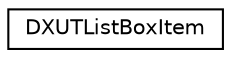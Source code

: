 digraph G
{
  edge [fontname="Helvetica",fontsize="10",labelfontname="Helvetica",labelfontsize="10"];
  node [fontname="Helvetica",fontsize="10",shape=record];
  rankdir="LR";
  Node1 [label="DXUTListBoxItem",height=0.2,width=0.4,color="black", fillcolor="white", style="filled",URL="$struct_d_x_u_t_list_box_item.html"];
}
